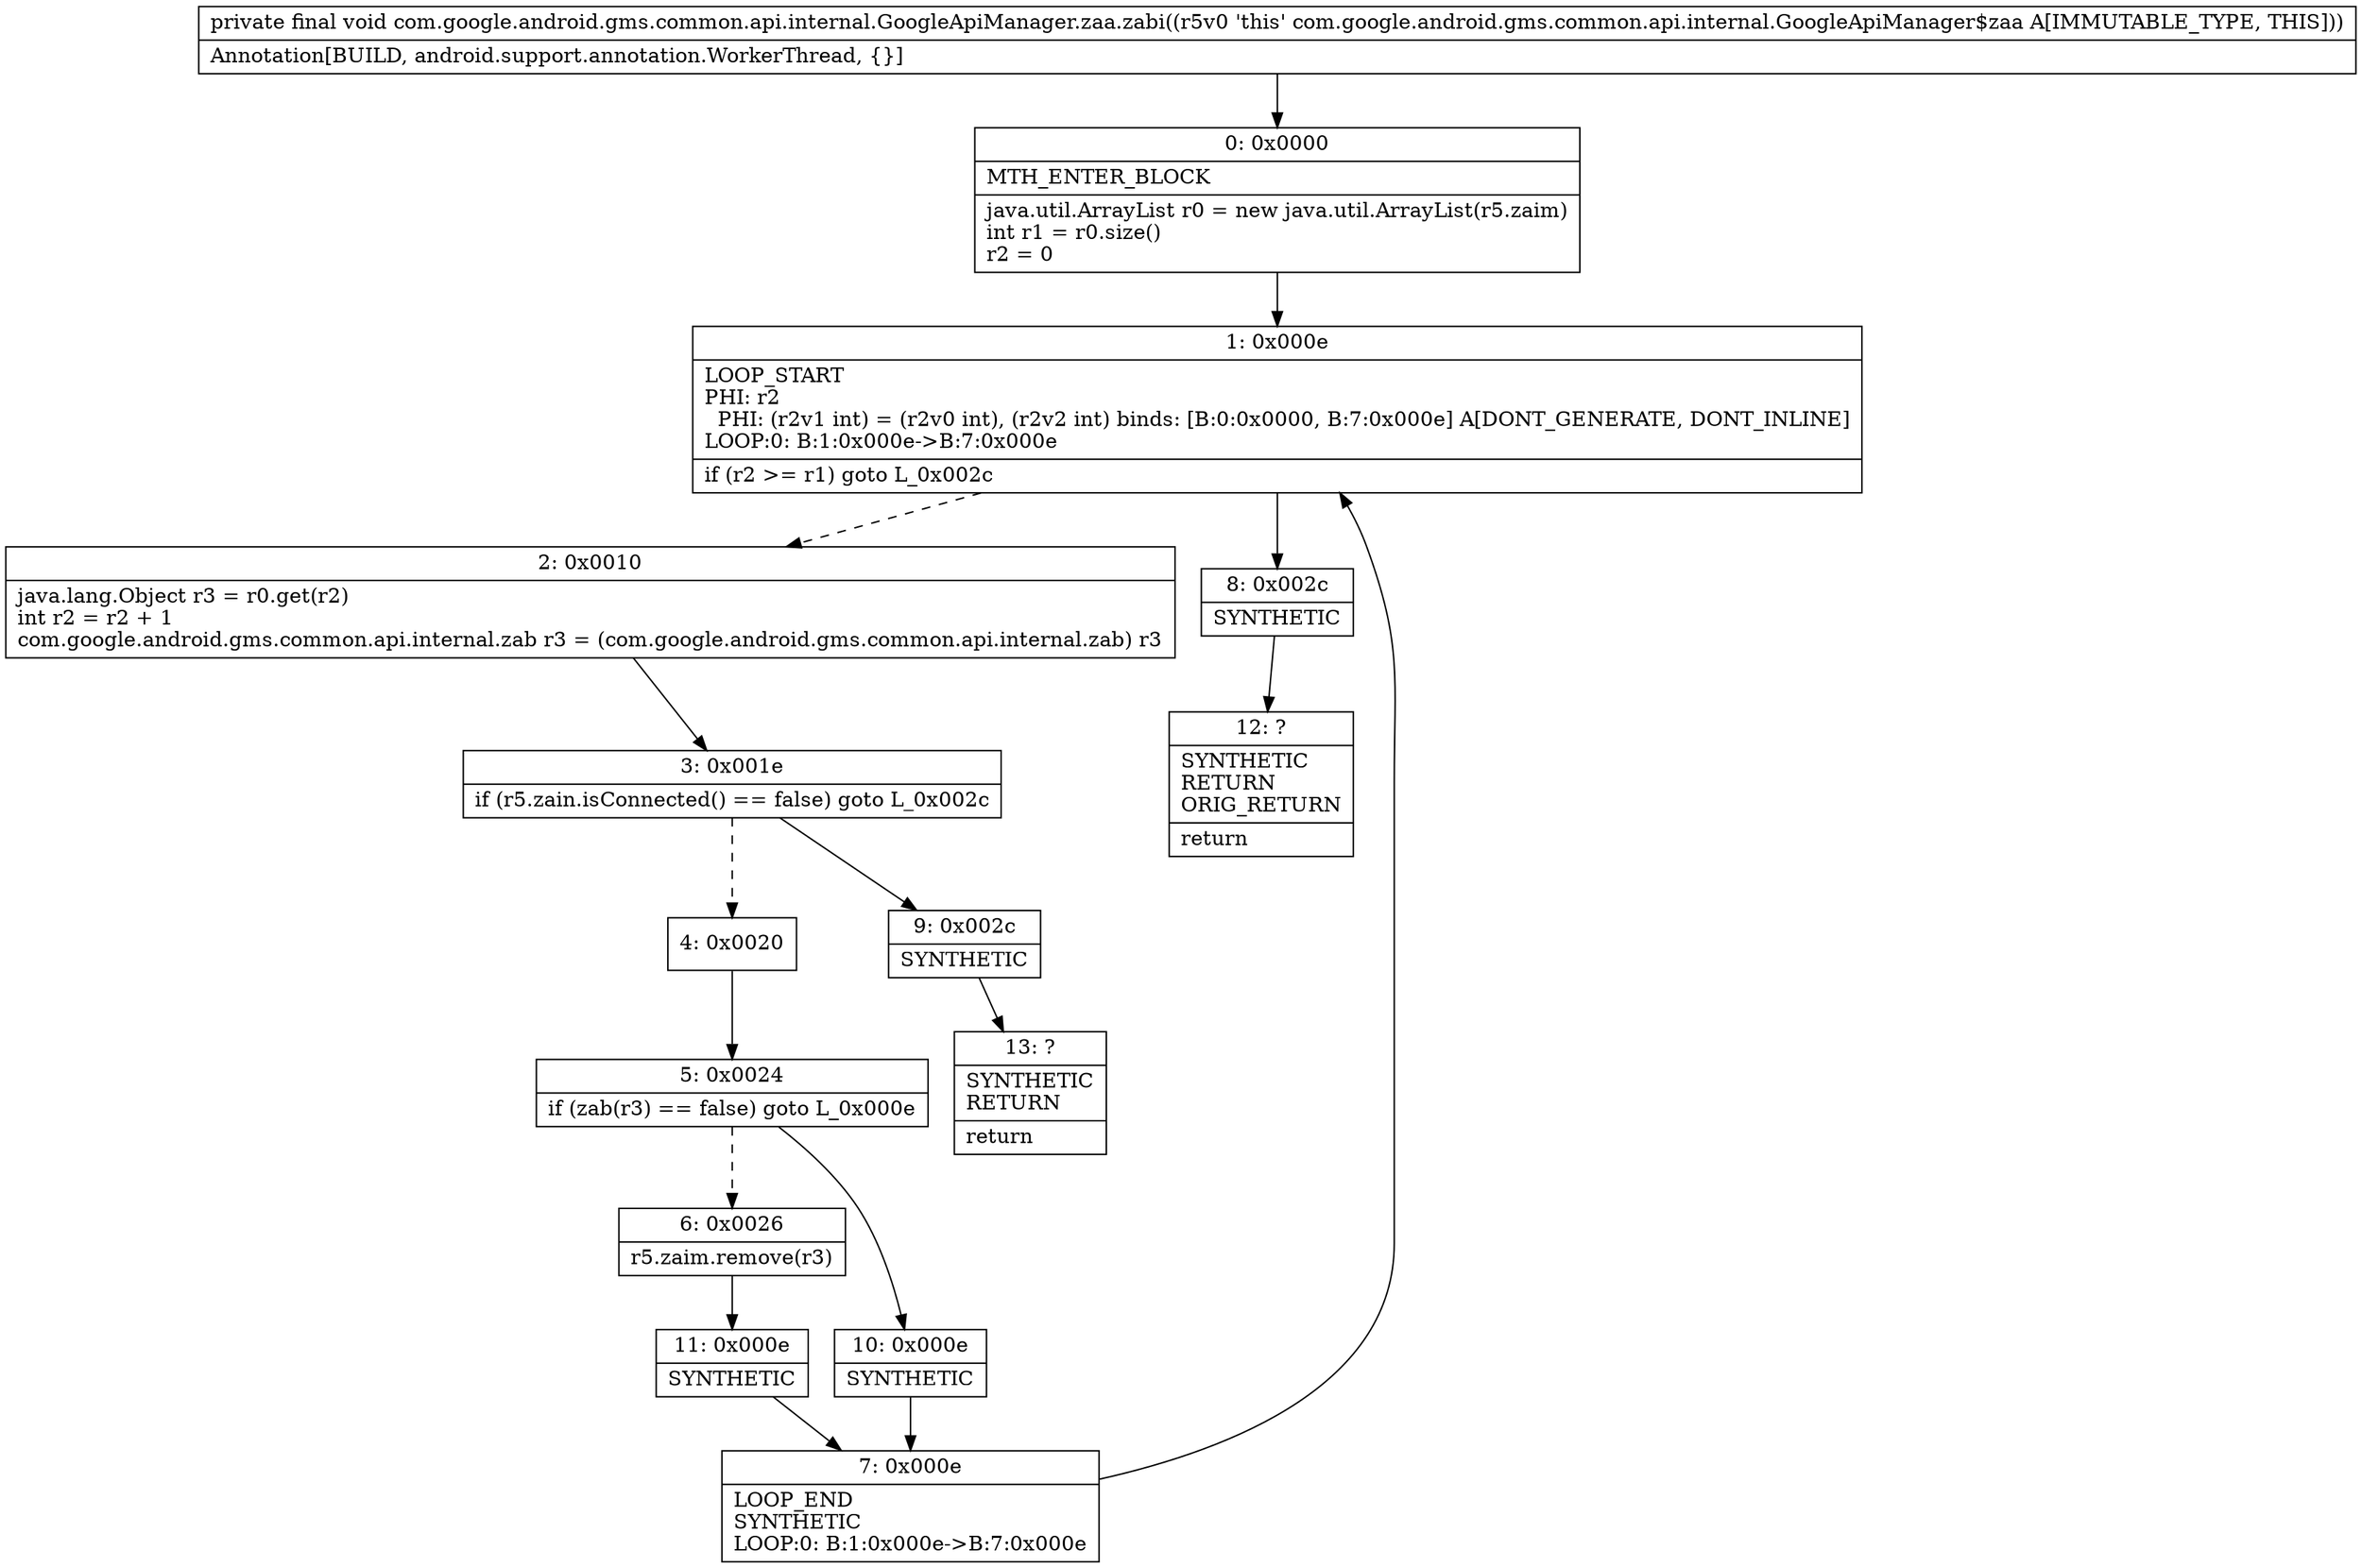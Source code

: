 digraph "CFG forcom.google.android.gms.common.api.internal.GoogleApiManager.zaa.zabi()V" {
Node_0 [shape=record,label="{0\:\ 0x0000|MTH_ENTER_BLOCK\l|java.util.ArrayList r0 = new java.util.ArrayList(r5.zaim)\lint r1 = r0.size()\lr2 = 0\l}"];
Node_1 [shape=record,label="{1\:\ 0x000e|LOOP_START\lPHI: r2 \l  PHI: (r2v1 int) = (r2v0 int), (r2v2 int) binds: [B:0:0x0000, B:7:0x000e] A[DONT_GENERATE, DONT_INLINE]\lLOOP:0: B:1:0x000e\-\>B:7:0x000e\l|if (r2 \>= r1) goto L_0x002c\l}"];
Node_2 [shape=record,label="{2\:\ 0x0010|java.lang.Object r3 = r0.get(r2)\lint r2 = r2 + 1\lcom.google.android.gms.common.api.internal.zab r3 = (com.google.android.gms.common.api.internal.zab) r3\l}"];
Node_3 [shape=record,label="{3\:\ 0x001e|if (r5.zain.isConnected() == false) goto L_0x002c\l}"];
Node_4 [shape=record,label="{4\:\ 0x0020}"];
Node_5 [shape=record,label="{5\:\ 0x0024|if (zab(r3) == false) goto L_0x000e\l}"];
Node_6 [shape=record,label="{6\:\ 0x0026|r5.zaim.remove(r3)\l}"];
Node_7 [shape=record,label="{7\:\ 0x000e|LOOP_END\lSYNTHETIC\lLOOP:0: B:1:0x000e\-\>B:7:0x000e\l}"];
Node_8 [shape=record,label="{8\:\ 0x002c|SYNTHETIC\l}"];
Node_9 [shape=record,label="{9\:\ 0x002c|SYNTHETIC\l}"];
Node_10 [shape=record,label="{10\:\ 0x000e|SYNTHETIC\l}"];
Node_11 [shape=record,label="{11\:\ 0x000e|SYNTHETIC\l}"];
Node_12 [shape=record,label="{12\:\ ?|SYNTHETIC\lRETURN\lORIG_RETURN\l|return\l}"];
Node_13 [shape=record,label="{13\:\ ?|SYNTHETIC\lRETURN\l|return\l}"];
MethodNode[shape=record,label="{private final void com.google.android.gms.common.api.internal.GoogleApiManager.zaa.zabi((r5v0 'this' com.google.android.gms.common.api.internal.GoogleApiManager$zaa A[IMMUTABLE_TYPE, THIS]))  | Annotation[BUILD, android.support.annotation.WorkerThread, \{\}]\l}"];
MethodNode -> Node_0;
Node_0 -> Node_1;
Node_1 -> Node_2[style=dashed];
Node_1 -> Node_8;
Node_2 -> Node_3;
Node_3 -> Node_4[style=dashed];
Node_3 -> Node_9;
Node_4 -> Node_5;
Node_5 -> Node_6[style=dashed];
Node_5 -> Node_10;
Node_6 -> Node_11;
Node_7 -> Node_1;
Node_8 -> Node_12;
Node_9 -> Node_13;
Node_10 -> Node_7;
Node_11 -> Node_7;
}

